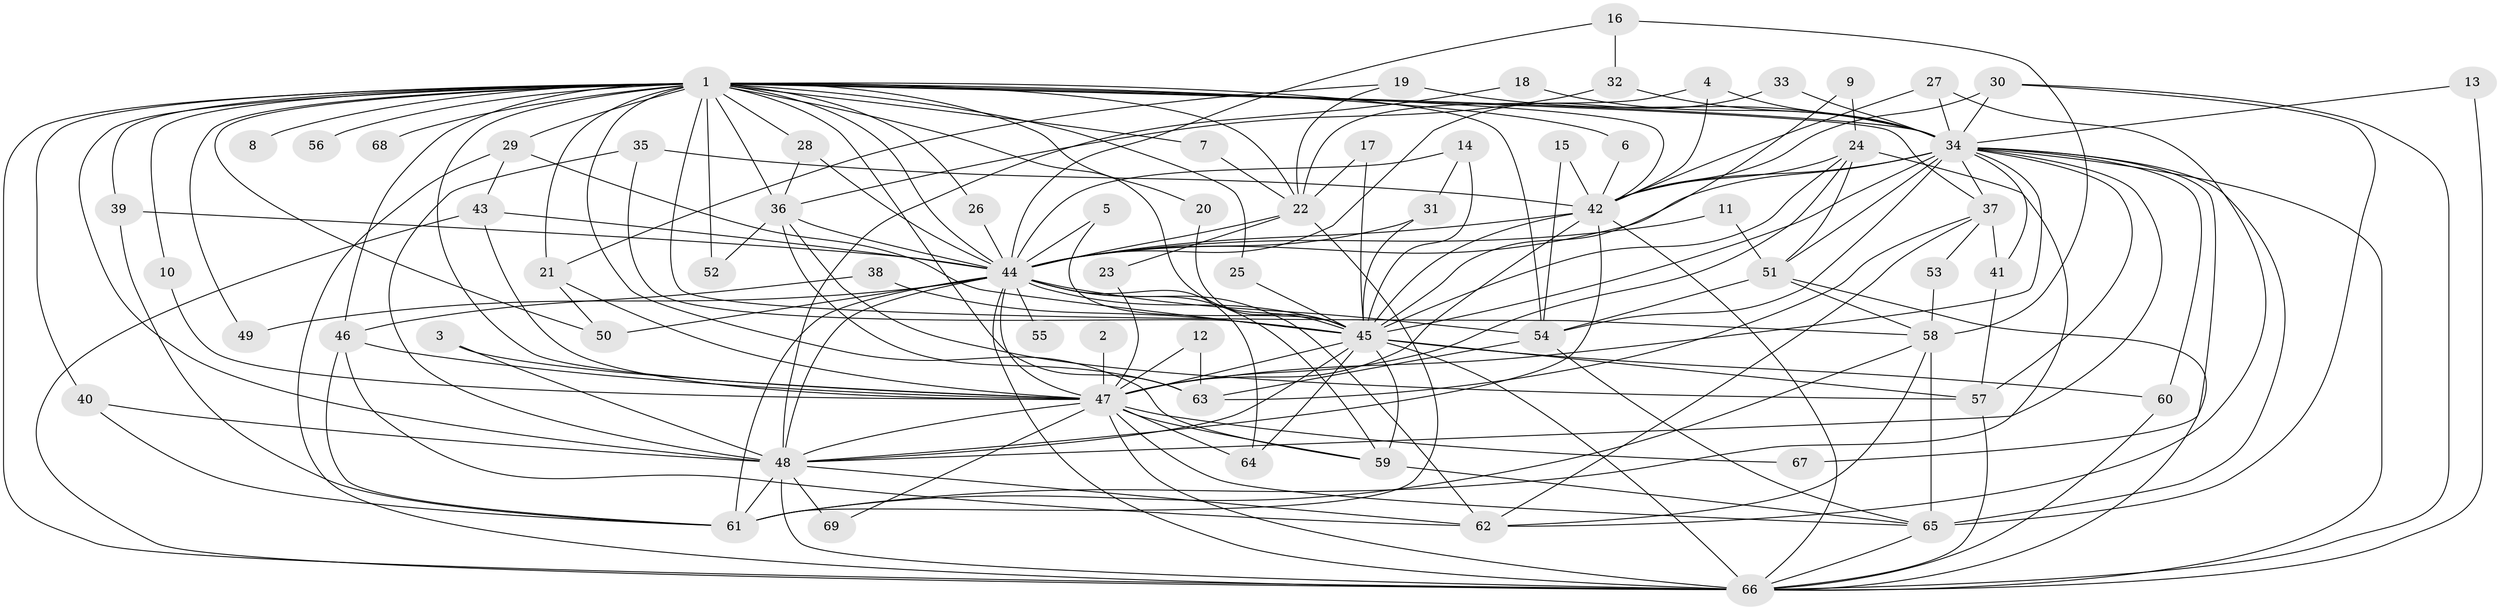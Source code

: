 // original degree distribution, {36: 0.007246376811594203, 19: 0.007246376811594203, 26: 0.007246376811594203, 17: 0.007246376811594203, 15: 0.007246376811594203, 39: 0.007246376811594203, 25: 0.007246376811594203, 18: 0.014492753623188406, 22: 0.007246376811594203, 2: 0.5579710144927537, 5: 0.050724637681159424, 6: 0.028985507246376812, 3: 0.1956521739130435, 9: 0.007246376811594203, 4: 0.057971014492753624, 10: 0.007246376811594203, 7: 0.014492753623188406, 8: 0.007246376811594203}
// Generated by graph-tools (version 1.1) at 2025/25/03/09/25 03:25:48]
// undirected, 69 vertices, 184 edges
graph export_dot {
graph [start="1"]
  node [color=gray90,style=filled];
  1;
  2;
  3;
  4;
  5;
  6;
  7;
  8;
  9;
  10;
  11;
  12;
  13;
  14;
  15;
  16;
  17;
  18;
  19;
  20;
  21;
  22;
  23;
  24;
  25;
  26;
  27;
  28;
  29;
  30;
  31;
  32;
  33;
  34;
  35;
  36;
  37;
  38;
  39;
  40;
  41;
  42;
  43;
  44;
  45;
  46;
  47;
  48;
  49;
  50;
  51;
  52;
  53;
  54;
  55;
  56;
  57;
  58;
  59;
  60;
  61;
  62;
  63;
  64;
  65;
  66;
  67;
  68;
  69;
  1 -- 6 [weight=1.0];
  1 -- 7 [weight=1.0];
  1 -- 8 [weight=1.0];
  1 -- 10 [weight=1.0];
  1 -- 20 [weight=1.0];
  1 -- 21 [weight=1.0];
  1 -- 22 [weight=1.0];
  1 -- 25 [weight=1.0];
  1 -- 26 [weight=1.0];
  1 -- 28 [weight=1.0];
  1 -- 29 [weight=1.0];
  1 -- 34 [weight=4.0];
  1 -- 36 [weight=1.0];
  1 -- 37 [weight=2.0];
  1 -- 39 [weight=1.0];
  1 -- 40 [weight=1.0];
  1 -- 42 [weight=2.0];
  1 -- 44 [weight=3.0];
  1 -- 45 [weight=2.0];
  1 -- 46 [weight=1.0];
  1 -- 47 [weight=2.0];
  1 -- 48 [weight=4.0];
  1 -- 49 [weight=1.0];
  1 -- 50 [weight=1.0];
  1 -- 52 [weight=1.0];
  1 -- 54 [weight=1.0];
  1 -- 56 [weight=1.0];
  1 -- 58 [weight=2.0];
  1 -- 59 [weight=1.0];
  1 -- 63 [weight=1.0];
  1 -- 66 [weight=3.0];
  1 -- 68 [weight=2.0];
  2 -- 47 [weight=1.0];
  3 -- 47 [weight=1.0];
  3 -- 48 [weight=1.0];
  4 -- 22 [weight=1.0];
  4 -- 34 [weight=1.0];
  4 -- 42 [weight=1.0];
  5 -- 44 [weight=1.0];
  5 -- 45 [weight=1.0];
  6 -- 42 [weight=1.0];
  7 -- 22 [weight=1.0];
  9 -- 24 [weight=1.0];
  9 -- 45 [weight=1.0];
  10 -- 47 [weight=1.0];
  11 -- 44 [weight=1.0];
  11 -- 51 [weight=1.0];
  12 -- 47 [weight=1.0];
  12 -- 63 [weight=1.0];
  13 -- 34 [weight=1.0];
  13 -- 66 [weight=1.0];
  14 -- 31 [weight=1.0];
  14 -- 44 [weight=1.0];
  14 -- 45 [weight=1.0];
  15 -- 42 [weight=1.0];
  15 -- 54 [weight=1.0];
  16 -- 32 [weight=1.0];
  16 -- 44 [weight=1.0];
  16 -- 58 [weight=1.0];
  17 -- 22 [weight=1.0];
  17 -- 45 [weight=1.0];
  18 -- 34 [weight=1.0];
  18 -- 48 [weight=1.0];
  19 -- 21 [weight=1.0];
  19 -- 22 [weight=1.0];
  19 -- 34 [weight=2.0];
  20 -- 45 [weight=1.0];
  21 -- 47 [weight=1.0];
  21 -- 50 [weight=1.0];
  22 -- 23 [weight=1.0];
  22 -- 44 [weight=1.0];
  22 -- 61 [weight=2.0];
  23 -- 47 [weight=1.0];
  24 -- 42 [weight=1.0];
  24 -- 45 [weight=1.0];
  24 -- 47 [weight=1.0];
  24 -- 51 [weight=1.0];
  24 -- 61 [weight=1.0];
  25 -- 45 [weight=1.0];
  26 -- 44 [weight=1.0];
  27 -- 34 [weight=1.0];
  27 -- 42 [weight=1.0];
  27 -- 62 [weight=1.0];
  28 -- 36 [weight=1.0];
  28 -- 44 [weight=1.0];
  29 -- 43 [weight=1.0];
  29 -- 45 [weight=1.0];
  29 -- 66 [weight=1.0];
  30 -- 34 [weight=1.0];
  30 -- 42 [weight=2.0];
  30 -- 65 [weight=1.0];
  30 -- 66 [weight=1.0];
  31 -- 44 [weight=1.0];
  31 -- 45 [weight=1.0];
  32 -- 34 [weight=1.0];
  32 -- 36 [weight=1.0];
  33 -- 34 [weight=1.0];
  33 -- 44 [weight=1.0];
  34 -- 37 [weight=1.0];
  34 -- 41 [weight=1.0];
  34 -- 42 [weight=2.0];
  34 -- 44 [weight=3.0];
  34 -- 45 [weight=2.0];
  34 -- 47 [weight=2.0];
  34 -- 48 [weight=2.0];
  34 -- 51 [weight=1.0];
  34 -- 54 [weight=1.0];
  34 -- 57 [weight=1.0];
  34 -- 60 [weight=1.0];
  34 -- 65 [weight=1.0];
  34 -- 66 [weight=3.0];
  34 -- 67 [weight=1.0];
  35 -- 42 [weight=1.0];
  35 -- 45 [weight=1.0];
  35 -- 48 [weight=1.0];
  36 -- 44 [weight=1.0];
  36 -- 52 [weight=1.0];
  36 -- 57 [weight=1.0];
  36 -- 63 [weight=1.0];
  37 -- 41 [weight=2.0];
  37 -- 53 [weight=1.0];
  37 -- 62 [weight=1.0];
  37 -- 63 [weight=1.0];
  38 -- 45 [weight=1.0];
  38 -- 46 [weight=1.0];
  39 -- 44 [weight=1.0];
  39 -- 61 [weight=1.0];
  40 -- 48 [weight=1.0];
  40 -- 61 [weight=1.0];
  41 -- 57 [weight=1.0];
  42 -- 44 [weight=3.0];
  42 -- 45 [weight=1.0];
  42 -- 47 [weight=2.0];
  42 -- 48 [weight=1.0];
  42 -- 66 [weight=1.0];
  43 -- 44 [weight=2.0];
  43 -- 47 [weight=1.0];
  43 -- 66 [weight=1.0];
  44 -- 45 [weight=1.0];
  44 -- 47 [weight=2.0];
  44 -- 48 [weight=1.0];
  44 -- 49 [weight=1.0];
  44 -- 50 [weight=2.0];
  44 -- 54 [weight=2.0];
  44 -- 55 [weight=1.0];
  44 -- 59 [weight=1.0];
  44 -- 61 [weight=1.0];
  44 -- 62 [weight=2.0];
  44 -- 64 [weight=1.0];
  44 -- 66 [weight=1.0];
  45 -- 47 [weight=2.0];
  45 -- 48 [weight=1.0];
  45 -- 57 [weight=1.0];
  45 -- 59 [weight=1.0];
  45 -- 60 [weight=1.0];
  45 -- 64 [weight=1.0];
  45 -- 66 [weight=2.0];
  46 -- 47 [weight=1.0];
  46 -- 61 [weight=1.0];
  46 -- 62 [weight=1.0];
  47 -- 48 [weight=1.0];
  47 -- 59 [weight=1.0];
  47 -- 64 [weight=1.0];
  47 -- 65 [weight=1.0];
  47 -- 66 [weight=1.0];
  47 -- 67 [weight=1.0];
  47 -- 69 [weight=1.0];
  48 -- 61 [weight=1.0];
  48 -- 62 [weight=1.0];
  48 -- 66 [weight=1.0];
  48 -- 69 [weight=1.0];
  51 -- 54 [weight=1.0];
  51 -- 58 [weight=1.0];
  51 -- 66 [weight=1.0];
  53 -- 58 [weight=1.0];
  54 -- 63 [weight=1.0];
  54 -- 65 [weight=1.0];
  57 -- 66 [weight=1.0];
  58 -- 61 [weight=1.0];
  58 -- 62 [weight=1.0];
  58 -- 65 [weight=2.0];
  59 -- 65 [weight=1.0];
  60 -- 66 [weight=1.0];
  65 -- 66 [weight=1.0];
}

